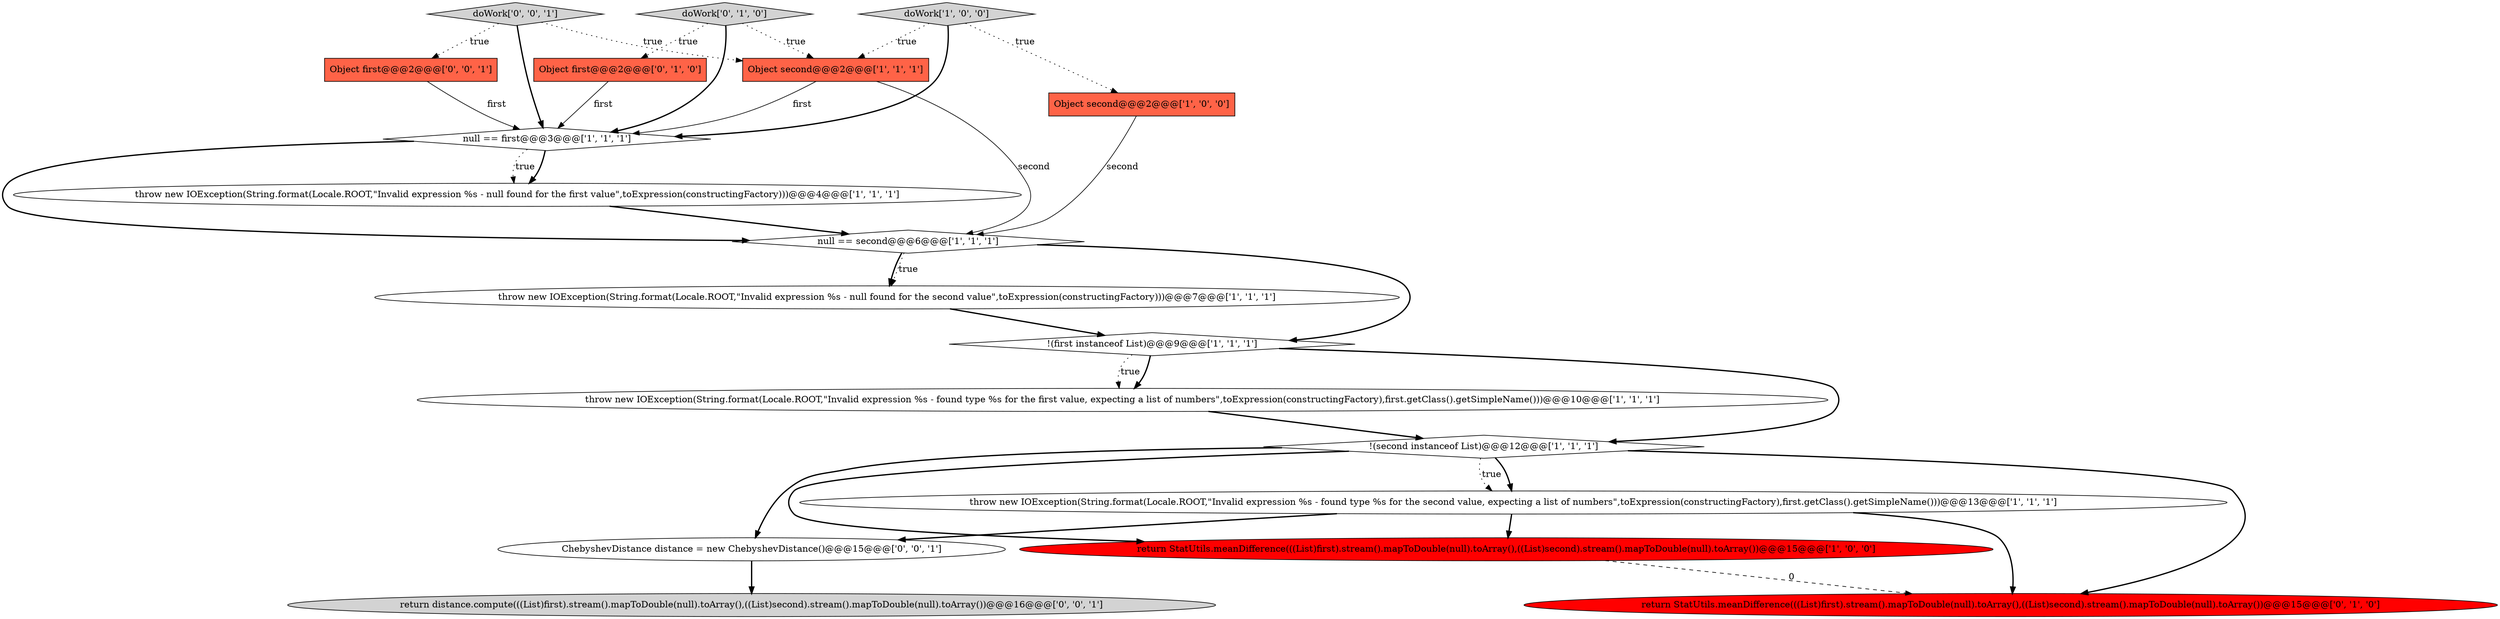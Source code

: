 digraph {
15 [style = filled, label = "return distance.compute(((List)first).stream().mapToDouble(null).toArray(),((List)second).stream().mapToDouble(null).toArray())@@@16@@@['0', '0', '1']", fillcolor = lightgray, shape = ellipse image = "AAA0AAABBB3BBB"];
5 [style = filled, label = "throw new IOException(String.format(Locale.ROOT,\"Invalid expression %s - found type %s for the first value, expecting a list of numbers\",toExpression(constructingFactory),first.getClass().getSimpleName()))@@@10@@@['1', '1', '1']", fillcolor = white, shape = ellipse image = "AAA0AAABBB1BBB"];
4 [style = filled, label = "throw new IOException(String.format(Locale.ROOT,\"Invalid expression %s - null found for the second value\",toExpression(constructingFactory)))@@@7@@@['1', '1', '1']", fillcolor = white, shape = ellipse image = "AAA0AAABBB1BBB"];
8 [style = filled, label = "!(second instanceof List)@@@12@@@['1', '1', '1']", fillcolor = white, shape = diamond image = "AAA0AAABBB1BBB"];
17 [style = filled, label = "doWork['0', '0', '1']", fillcolor = lightgray, shape = diamond image = "AAA0AAABBB3BBB"];
1 [style = filled, label = "!(first instanceof List)@@@9@@@['1', '1', '1']", fillcolor = white, shape = diamond image = "AAA0AAABBB1BBB"];
10 [style = filled, label = "throw new IOException(String.format(Locale.ROOT,\"Invalid expression %s - null found for the first value\",toExpression(constructingFactory)))@@@4@@@['1', '1', '1']", fillcolor = white, shape = ellipse image = "AAA0AAABBB1BBB"];
9 [style = filled, label = "null == first@@@3@@@['1', '1', '1']", fillcolor = white, shape = diamond image = "AAA0AAABBB1BBB"];
0 [style = filled, label = "Object second@@@2@@@['1', '0', '0']", fillcolor = tomato, shape = box image = "AAA0AAABBB1BBB"];
6 [style = filled, label = "throw new IOException(String.format(Locale.ROOT,\"Invalid expression %s - found type %s for the second value, expecting a list of numbers\",toExpression(constructingFactory),first.getClass().getSimpleName()))@@@13@@@['1', '1', '1']", fillcolor = white, shape = ellipse image = "AAA0AAABBB1BBB"];
11 [style = filled, label = "return StatUtils.meanDifference(((List)first).stream().mapToDouble(null).toArray(),((List)second).stream().mapToDouble(null).toArray())@@@15@@@['1', '0', '0']", fillcolor = red, shape = ellipse image = "AAA1AAABBB1BBB"];
12 [style = filled, label = "return StatUtils.meanDifference(((List)first).stream().mapToDouble(null).toArray(),((List)second).stream().mapToDouble(null).toArray())@@@15@@@['0', '1', '0']", fillcolor = red, shape = ellipse image = "AAA1AAABBB2BBB"];
3 [style = filled, label = "null == second@@@6@@@['1', '1', '1']", fillcolor = white, shape = diamond image = "AAA0AAABBB1BBB"];
2 [style = filled, label = "Object second@@@2@@@['1', '1', '1']", fillcolor = tomato, shape = box image = "AAA0AAABBB1BBB"];
16 [style = filled, label = "Object first@@@2@@@['0', '0', '1']", fillcolor = tomato, shape = box image = "AAA0AAABBB3BBB"];
18 [style = filled, label = "ChebyshevDistance distance = new ChebyshevDistance()@@@15@@@['0', '0', '1']", fillcolor = white, shape = ellipse image = "AAA0AAABBB3BBB"];
14 [style = filled, label = "doWork['0', '1', '0']", fillcolor = lightgray, shape = diamond image = "AAA0AAABBB2BBB"];
7 [style = filled, label = "doWork['1', '0', '0']", fillcolor = lightgray, shape = diamond image = "AAA0AAABBB1BBB"];
13 [style = filled, label = "Object first@@@2@@@['0', '1', '0']", fillcolor = tomato, shape = box image = "AAA0AAABBB2BBB"];
1->5 [style = bold, label=""];
7->2 [style = dotted, label="true"];
14->2 [style = dotted, label="true"];
5->8 [style = bold, label=""];
1->8 [style = bold, label=""];
3->1 [style = bold, label=""];
8->18 [style = bold, label=""];
6->18 [style = bold, label=""];
17->9 [style = bold, label=""];
18->15 [style = bold, label=""];
16->9 [style = solid, label="first"];
3->4 [style = dotted, label="true"];
10->3 [style = bold, label=""];
8->6 [style = bold, label=""];
2->9 [style = solid, label="first"];
9->10 [style = bold, label=""];
11->12 [style = dashed, label="0"];
7->0 [style = dotted, label="true"];
3->4 [style = bold, label=""];
14->13 [style = dotted, label="true"];
0->3 [style = solid, label="second"];
13->9 [style = solid, label="first"];
17->16 [style = dotted, label="true"];
7->9 [style = bold, label=""];
8->6 [style = dotted, label="true"];
2->3 [style = solid, label="second"];
6->11 [style = bold, label=""];
8->12 [style = bold, label=""];
9->3 [style = bold, label=""];
14->9 [style = bold, label=""];
17->2 [style = dotted, label="true"];
4->1 [style = bold, label=""];
9->10 [style = dotted, label="true"];
8->11 [style = bold, label=""];
1->5 [style = dotted, label="true"];
6->12 [style = bold, label=""];
}
